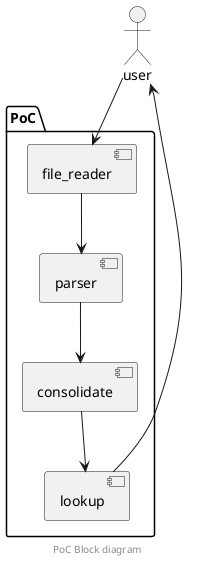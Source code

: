 @startuml
footer PoC Block diagram

actor user

package "PoC" {
        [file_reader] --> [parser]
        [parser] --> [consolidate]
        [consolidate] --> [lookup]
}

user --> [file_reader]
user <-- [lookup]

@enduml
